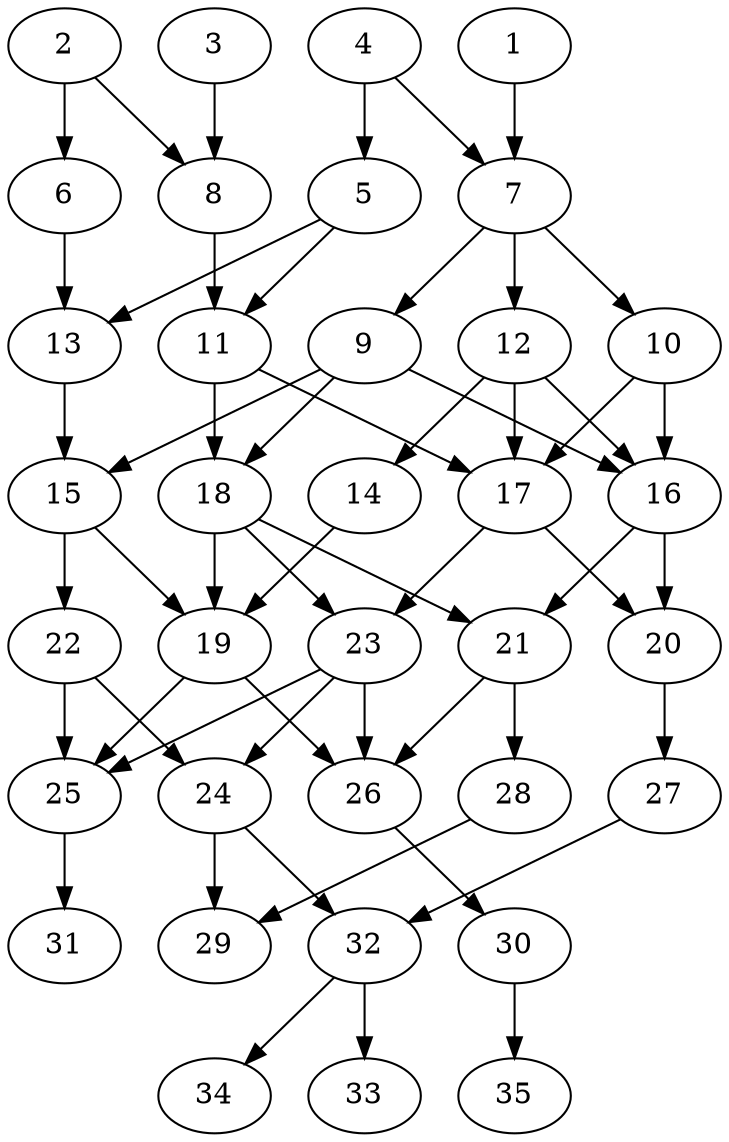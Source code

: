// DAG automatically generated by daggen at Thu Oct  3 14:05:36 2019
// ./daggen --dot -n 35 --ccr 0.4 --fat 0.5 --regular 0.9 --density 0.5 --mindata 5242880 --maxdata 52428800 
digraph G {
  1 [size="93844480", alpha="0.07", expect_size="37537792"] 
  1 -> 7 [size ="37537792"]
  2 [size="95377920", alpha="0.10", expect_size="38151168"] 
  2 -> 6 [size ="38151168"]
  2 -> 8 [size ="38151168"]
  3 [size="110051840", alpha="0.02", expect_size="44020736"] 
  3 -> 8 [size ="44020736"]
  4 [size="118208000", alpha="0.16", expect_size="47283200"] 
  4 -> 5 [size ="47283200"]
  4 -> 7 [size ="47283200"]
  5 [size="111157760", alpha="0.01", expect_size="44463104"] 
  5 -> 11 [size ="44463104"]
  5 -> 13 [size ="44463104"]
  6 [size="56002560", alpha="0.12", expect_size="22401024"] 
  6 -> 13 [size ="22401024"]
  7 [size="127260160", alpha="0.02", expect_size="50904064"] 
  7 -> 9 [size ="50904064"]
  7 -> 10 [size ="50904064"]
  7 -> 12 [size ="50904064"]
  8 [size="54108160", alpha="0.08", expect_size="21643264"] 
  8 -> 11 [size ="21643264"]
  9 [size="107855360", alpha="0.20", expect_size="43142144"] 
  9 -> 15 [size ="43142144"]
  9 -> 16 [size ="43142144"]
  9 -> 18 [size ="43142144"]
  10 [size="76520960", alpha="0.02", expect_size="30608384"] 
  10 -> 16 [size ="30608384"]
  10 -> 17 [size ="30608384"]
  11 [size="63943680", alpha="0.15", expect_size="25577472"] 
  11 -> 17 [size ="25577472"]
  11 -> 18 [size ="25577472"]
  12 [size="107617280", alpha="0.12", expect_size="43046912"] 
  12 -> 14 [size ="43046912"]
  12 -> 16 [size ="43046912"]
  12 -> 17 [size ="43046912"]
  13 [size="50081280", alpha="0.06", expect_size="20032512"] 
  13 -> 15 [size ="20032512"]
  14 [size="62115840", alpha="0.13", expect_size="24846336"] 
  14 -> 19 [size ="24846336"]
  15 [size="36889600", alpha="0.17", expect_size="14755840"] 
  15 -> 19 [size ="14755840"]
  15 -> 22 [size ="14755840"]
  16 [size="44902400", alpha="0.04", expect_size="17960960"] 
  16 -> 20 [size ="17960960"]
  16 -> 21 [size ="17960960"]
  17 [size="116615680", alpha="0.13", expect_size="46646272"] 
  17 -> 20 [size ="46646272"]
  17 -> 23 [size ="46646272"]
  18 [size="130152960", alpha="0.07", expect_size="52061184"] 
  18 -> 19 [size ="52061184"]
  18 -> 21 [size ="52061184"]
  18 -> 23 [size ="52061184"]
  19 [size="61434880", alpha="0.14", expect_size="24573952"] 
  19 -> 25 [size ="24573952"]
  19 -> 26 [size ="24573952"]
  20 [size="59345920", alpha="0.12", expect_size="23738368"] 
  20 -> 27 [size ="23738368"]
  21 [size="69621760", alpha="0.04", expect_size="27848704"] 
  21 -> 26 [size ="27848704"]
  21 -> 28 [size ="27848704"]
  22 [size="38594560", alpha="0.09", expect_size="15437824"] 
  22 -> 24 [size ="15437824"]
  22 -> 25 [size ="15437824"]
  23 [size="110369280", alpha="0.12", expect_size="44147712"] 
  23 -> 24 [size ="44147712"]
  23 -> 25 [size ="44147712"]
  23 -> 26 [size ="44147712"]
  24 [size="26803200", alpha="0.12", expect_size="10721280"] 
  24 -> 29 [size ="10721280"]
  24 -> 32 [size ="10721280"]
  25 [size="105768960", alpha="0.08", expect_size="42307584"] 
  25 -> 31 [size ="42307584"]
  26 [size="90060800", alpha="0.12", expect_size="36024320"] 
  26 -> 30 [size ="36024320"]
  27 [size="112655360", alpha="0.15", expect_size="45062144"] 
  27 -> 32 [size ="45062144"]
  28 [size="70417920", alpha="0.05", expect_size="28167168"] 
  28 -> 29 [size ="28167168"]
  29 [size="113881600", alpha="0.11", expect_size="45552640"] 
  30 [size="78448640", alpha="0.08", expect_size="31379456"] 
  30 -> 35 [size ="31379456"]
  31 [size="31513600", alpha="0.14", expect_size="12605440"] 
  32 [size="53811200", alpha="0.16", expect_size="21524480"] 
  32 -> 33 [size ="21524480"]
  32 -> 34 [size ="21524480"]
  33 [size="109649920", alpha="0.03", expect_size="43859968"] 
  34 [size="60047360", alpha="0.20", expect_size="24018944"] 
  35 [size="128069120", alpha="0.20", expect_size="51227648"] 
}
